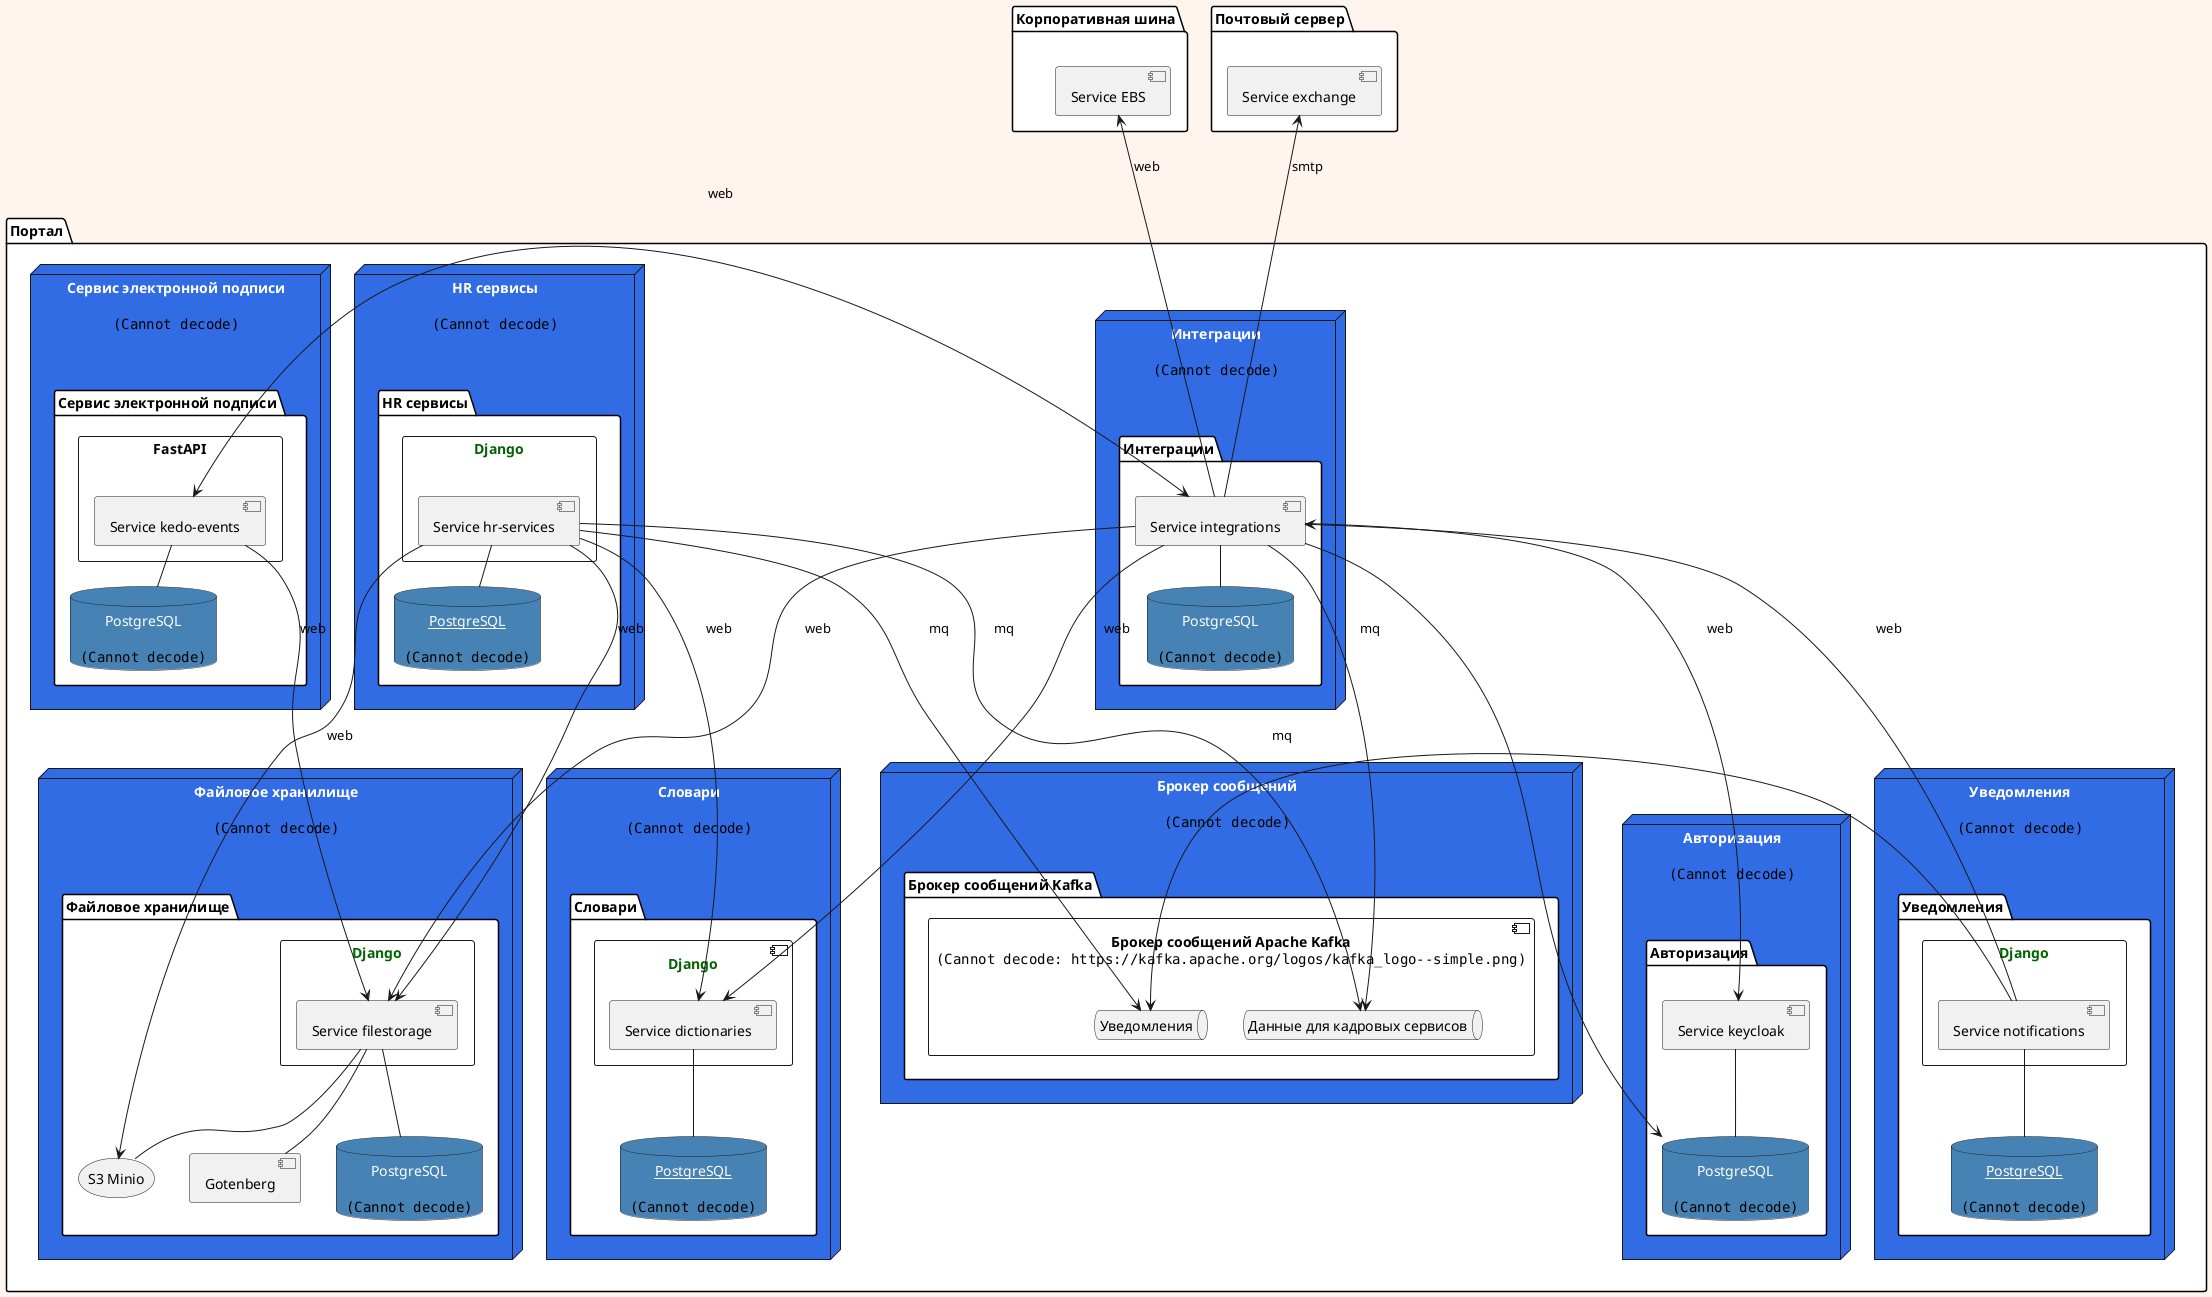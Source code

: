 @startuml system_components_example
'Версия: 1.0
'Автор: Окунев Е.Е. (okunev.evgeni@gmail.com)


skinparam DefaultTextAlignment center
skinparam BackgroundColor SeaShell
skinparam ranksep 10

skinparam databaseBackgroundColor SteelBlue
skinparam databaseFontColor White

skinparam PackageBackgroundColor White

skinparam NodeBackgroundColor #326ce5
'В Visual Studio Code не сработала эта настройка
'Пришлось цвет текста дополнительно прописать
'На https://www.planttext.com/ отображается корректно
skinparam NodeFontColor White

<style>
    database {
        HyperlinkColor #FFFFFF
    }
</style>

package "Портал" as user_portal {
    
    node "<color:white>HR сервисы</color>\n\n<img:imgs/docker_40.png>" as node_hrs {
        
        package "HR сервисы" as hrservices {
            rectangle "<color:DarkGreen>Django</color>" as dj_hrs{
                [Service hr-services]
            } 
            database "[[https://www.postgresql.org/ PostgreSQL]]\n\n<img:imgs/elephant.png>" as db_hrs
            [Service hr-services] -down- db_hrs
        }
    }

    together {
        node "<color:white>Уведомления</color>\n\n<img:imgs/docker_40.png>" as node_ntf {
            package "Уведомления" as pnotifications {
                rectangle "<color:DarkGreen>Django</color>" as dj_ntf{
                    [Service notifications]
                }
                database "[[https://www.postgresql.org/ PostgreSQL]]\n\n<img:imgs/elephant.png>" as db_notifications
                [Service notifications] -down- db_notifications
            }
        }
        
        node "<color:white>Авторизация</color>\n\n<img:imgs/docker_40.png>" as node_auth {
            package "Авторизация" as keycloak {
                [Service keycloak]
                database "PostgreSQL\n\n<img:imgs/elephant.png>" as db_keycloak
                [Service keycloak] -down- db_keycloak
            }
        }
    }

    together {
        node "<color:white>Брокер сообщений</color>\n\n<img:imgs/docker_40.png>" as node_kafka {
            package "Брокер сообщений Kafka" as kafka {
                component "Брокер сообщений Apache Kafka\n<img:https://kafka.apache.org/logos/kafka_logo--simple.png>" as apache_kafka {
                    queue "Уведомления" as q_ntf
                    queue "Данные для кадровых сервисов" as q_hrs
                 }
            }
        }

        node "<color:white>Интеграции</color>\n\n<img:imgs/docker_40.png>" as node_int{
            package "Интеграции" as sfbintegration {
                [Service integrations]
                database "PostgreSQL\n\n<img:imgs/elephant.png>" as db_integrations
                [Service integrations] -down- db_integrations
            }
        }
    }

    [Service hr-services] --> q_hrs: mq
    [Service hr-services] ---> q_ntf: mq
    [Service notifications] -> q_ntf: mq
    [Service integrations] ---> q_hrs: mq
    [Service integrations] <-down--- [Service notifications]: web

    node "<color:white>Сервис электронной подписи</color>\n\n<img:imgs/docker_40.png>" {
        package "Сервис электронной подписи" as kedo {
            rectangle "FastAPI" {
                [Service kedo-events]
            }
            database "PostgreSQL\n\n<img:imgs/elephant.png>" as db_kedo_events
            [Service kedo-events] -down- db_kedo_events
        }
    }
    [Service integrations] <-> [Service kedo-events]: web

    together {
        node "<color:white>Файловое хранилище</color>\n\n<img:imgs/docker_40.png>" {
            package "Файловое хранилище" as filestorage {
                rectangle "<color:DarkGreen>Django</color>" as dj_fst {
                    [Service filestorage]
                }
                storage "S3 Minio" as s3_minio
                [Gotenberg]
                database "PostgreSQL\n\n<img:imgs/elephant.png>" as db_filestorage
                [Service filestorage] -down- db_filestorage
                [Service filestorage] -down- s3_minio
                [Service filestorage] -down- [Gotenberg]
            }
        }

        node "<color:white>Словари</color>\n\n<img:imgs/docker_40.png>" as node_dc {
            package "Словари" as dicts {
                component "<color:DarkGreen>Django</color>" as dj_dic{
                    [Service dictionaries]
                }
                database "[[https://www.postgresql.org/ PostgreSQL]]\n\n<img:imgs/elephant.png>" as db_dicts
                [Service dictionaries] -down- db_dicts
            }
        }
    }
    [Service integrations] ---> [Service filestorage]: web
    [Service hr-services] --> [Service filestorage]: web
    [Service hr-services] --> s3_minio: web
    [Service kedo-events] --> [Service filestorage]: web
    [Service integrations] --> [Service dictionaries]: web
    [Service hr-services] ---> [Service dictionaries]: web
    [Service integrations] ---> [Service keycloak]: web
    [Service integrations] ---> db_keycloak
}

package "Корпоративная шина" as ebs {
    [Service EBS]
}
[Service integrations] -up--> [Service EBS]: web

package "Почтовый сервер" as exchange {
    [Service exchange]
}
[Service integrations] -up--> [Service exchange]: smtp

@enduml